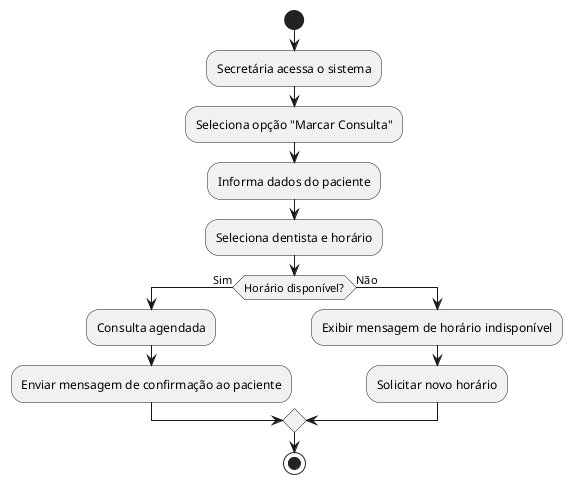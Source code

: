 @startuml
start

:Secretária acessa o sistema;
:Seleciona opção "Marcar Consulta";
:Informa dados do paciente;
:Seleciona dentista e horário;
if (Horário disponível?) then (Sim)
  :Consulta agendada;
  :Enviar mensagem de confirmação ao paciente;
else (Não)
  :Exibir mensagem de horário indisponível;
  :Solicitar novo horário;
endif

stop
@enduml